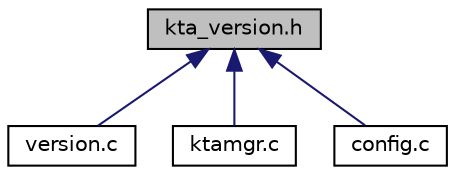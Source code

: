 digraph "kta_version.h"
{
 // LATEX_PDF_SIZE
  edge [fontname="Helvetica",fontsize="10",labelfontname="Helvetica",labelfontsize="10"];
  node [fontname="Helvetica",fontsize="10",shape=record];
  Node1 [label="kta_version.h",height=0.2,width=0.4,color="black", fillcolor="grey75", style="filled", fontcolor="black",tooltip="keySTREAM Trusted Agent - Version module"];
  Node1 -> Node2 [dir="back",color="midnightblue",fontsize="10",style="solid",fontname="Helvetica"];
  Node2 [label="version.c",height=0.2,width=0.4,color="black", fillcolor="white", style="filled",URL="$version_8c.html",tooltip="keySTREAM Trusted Agent - Version module."];
  Node1 -> Node3 [dir="back",color="midnightblue",fontsize="10",style="solid",fontname="Helvetica"];
  Node3 [label="ktamgr.c",height=0.2,width=0.4,color="black", fillcolor="white", style="filled",URL="$ktamgr_8c.html",tooltip="keySTREAM Trusted Agent manager."];
  Node1 -> Node4 [dir="back",color="midnightblue",fontsize="10",style="solid",fontname="Helvetica"];
  Node4 [label="config.c",height=0.2,width=0.4,color="black", fillcolor="white", style="filled",URL="$config_8c.html",tooltip="keySTREAM Trusted Agent - Device configuration module."];
}
